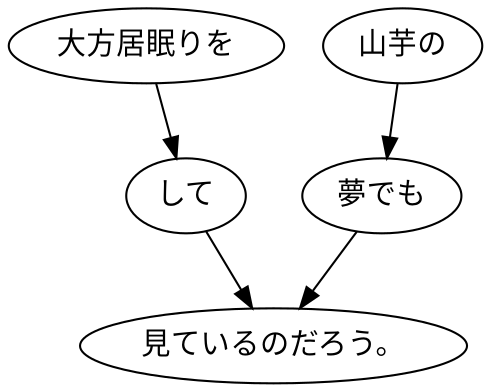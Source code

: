 digraph graph3242 {
	node0 [label="大方居眠りを"];
	node1 [label="して"];
	node2 [label="山芋の"];
	node3 [label="夢でも"];
	node4 [label="見ているのだろう。"];
	node0 -> node1;
	node1 -> node4;
	node2 -> node3;
	node3 -> node4;
}
